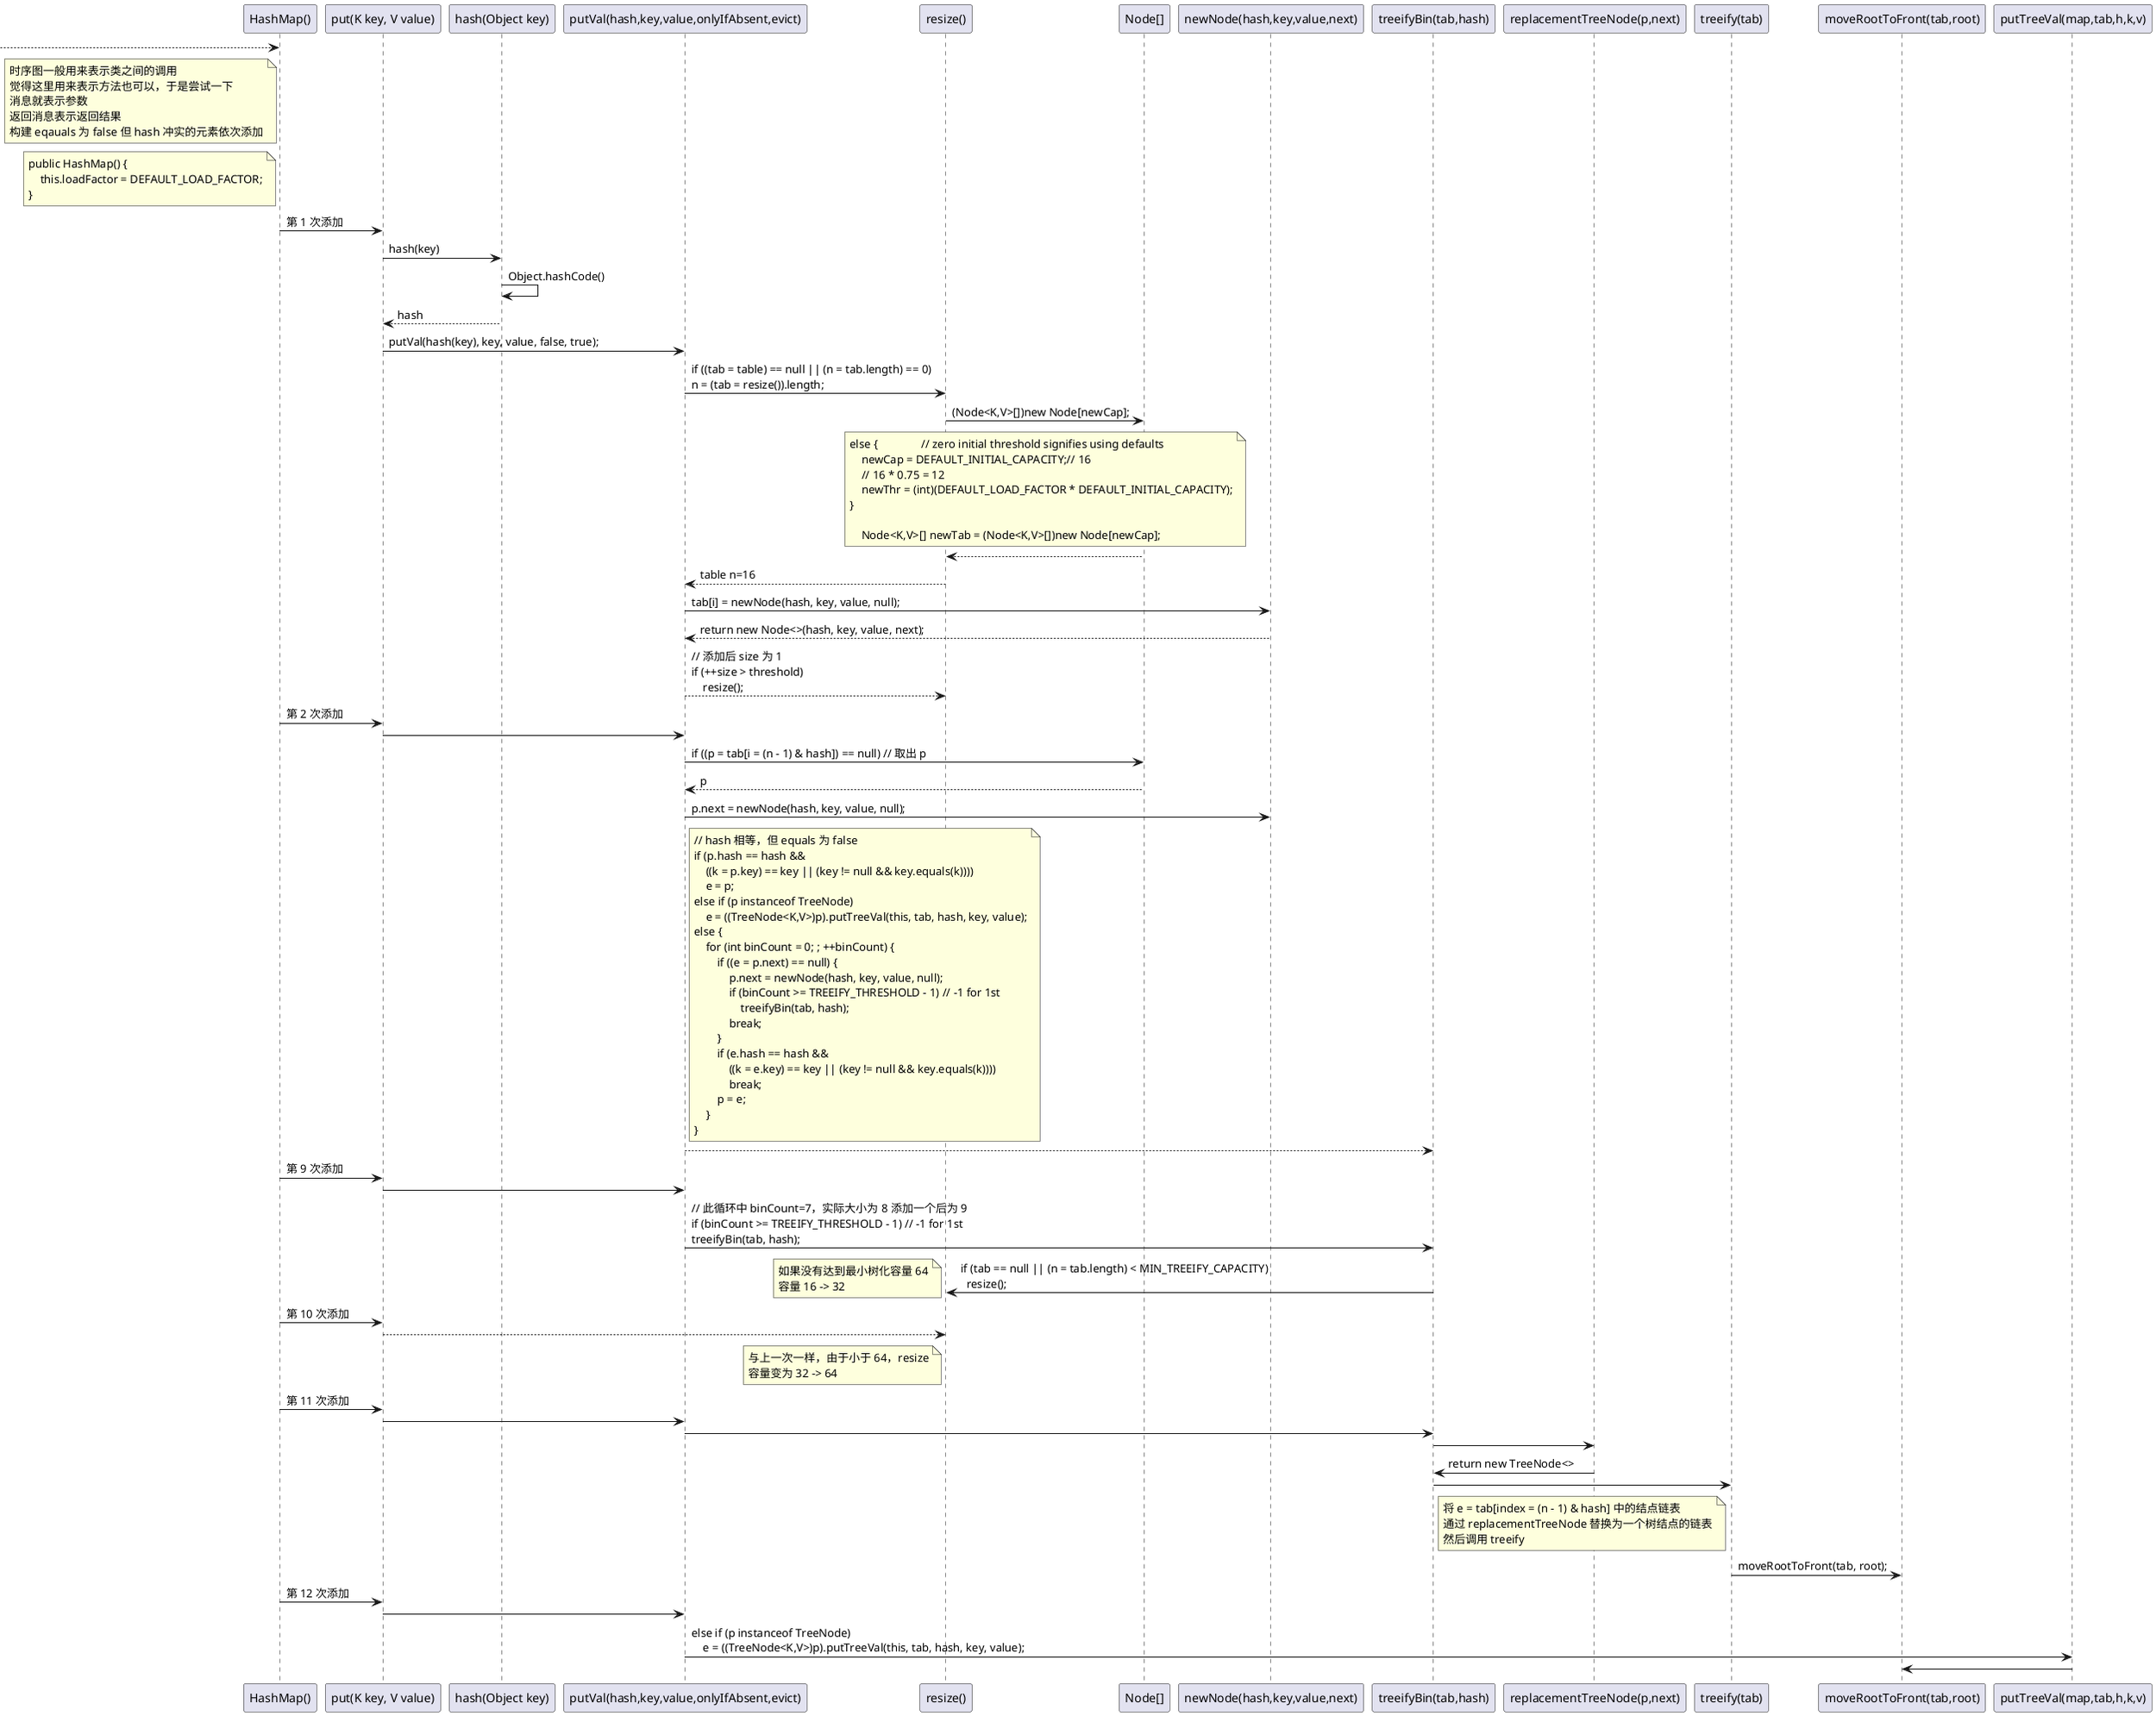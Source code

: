 @startuml
participant "HashMap()" as object
--> object:
note left of object
时序图一般用来表示类之间的调用
觉得这里用来表示方法也可以，于是尝试一下
消息就表示参数
返回消息表示返回结果
构建 eqauals 为 false 但 hash 冲实的元素依次添加
end note

note left of object
    public HashMap() {
        this.loadFactor = DEFAULT_LOAD_FACTOR;
    }
end note

object -> "put(K key, V value)" as put:第 1 次添加
put -> "hash(Object key)" as hash:hash(key)
hash -> hash: Object.hashCode()
hash --> put:hash

put -> "putVal(hash,key,value,onlyIfAbsent,evict)" as putVal:putVal(hash(key), key, value, false, true);

putVal -> "resize()" as resize: if ((tab = table) == null || (n = tab.length) == 0)\nn = (tab = resize()).length;

resize -> "Node[]" as table:(Node<K,V>[])new Node[newCap];
note over resize,table
        else {               // zero initial threshold signifies using defaults
            newCap = DEFAULT_INITIAL_CAPACITY;// 16
            // 16 * 0.75 = 12
            newThr = (int)(DEFAULT_LOAD_FACTOR * DEFAULT_INITIAL_CAPACITY);
        }

            Node<K,V>[] newTab = (Node<K,V>[])new Node[newCap];
end note

table --> resize
resize --> putVal:table n=16

putVal ->"newNode(hash,key,value,next)" as newNode:tab[i] = newNode(hash, key, value, null);
newNode --> putVal:return new Node<>(hash, key, value, next);

putVal --> resize:// 添加后 size 为 1\nif (++size > threshold)\n    resize();

object -> put:第 2 次添加
put -> putVal
putVal -> table:if ((p = tab[i = (n - 1) & hash]) == null) // 取出 p
table --> putVal:p
putVal -> newNode:p.next = newNode(hash, key, value, null);
note right of putVal
            // hash 相等，但 equals 为 false
            if (p.hash == hash &&
                ((k = p.key) == key || (key != null && key.equals(k))))
                e = p;
            else if (p instanceof TreeNode)
                e = ((TreeNode<K,V>)p).putTreeVal(this, tab, hash, key, value);
            else {
                for (int binCount = 0; ; ++binCount) {
                    if ((e = p.next) == null) {
                        p.next = newNode(hash, key, value, null);
                        if (binCount >= TREEIFY_THRESHOLD - 1) // -1 for 1st
                            treeifyBin(tab, hash);
                        break;
                    }
                    if (e.hash == hash &&
                        ((k = e.key) == key || (key != null && key.equals(k))))
                        break;
                    p = e;
                }
            }
end note

putVal --> "treeifyBin(tab,hash)" as treeifyBin

object -> put:第 9 次添加
put -> putVal
putVal -> treeifyBin: // 此循环中 binCount=7，实际大小为 8 添加一个后为 9 \nif (binCount >= TREEIFY_THRESHOLD - 1) // -1 for 1st\ntreeifyBin(tab, hash);
treeifyBin -> resize : if (tab == null || (n = tab.length) < MIN_TREEIFY_CAPACITY) \n  resize();
note left
    如果没有达到最小树化容量 64
    容量 16 -> 32
end note

object -> put:第 10 次添加
put --> resize
note left of resize
    与上一次一样，由于小于 64，resize
    容量变为 32 -> 64
end note

object -> put : 第 11 次添加
put -> putVal
putVal -> treeifyBin
treeifyBin -> "replacementTreeNode(p,next)" as TreeNode
TreeNode -> treeifyBin : return new TreeNode<>
treeifyBin ->"treeify(tab)" as treeify
note right of treeifyBin
    将 e = tab[index = (n - 1) & hash] 中的结点链表
    通过 replacementTreeNode 替换为一个树结点的链表
    然后调用 treeify
end note
treeify -> "moveRootToFront(tab,root)" as moveRootToFront:moveRootToFront(tab, root);

object -> put:第 12 次添加
put -> putVal
putVal -> "putTreeVal(map,tab,h,k,v)" as putTreeVal: else if (p instanceof TreeNode) \n    e = ((TreeNode<K,V>)p).putTreeVal(this, tab, hash, key, value);
putTreeVal -> moveRootToFront
@enduml